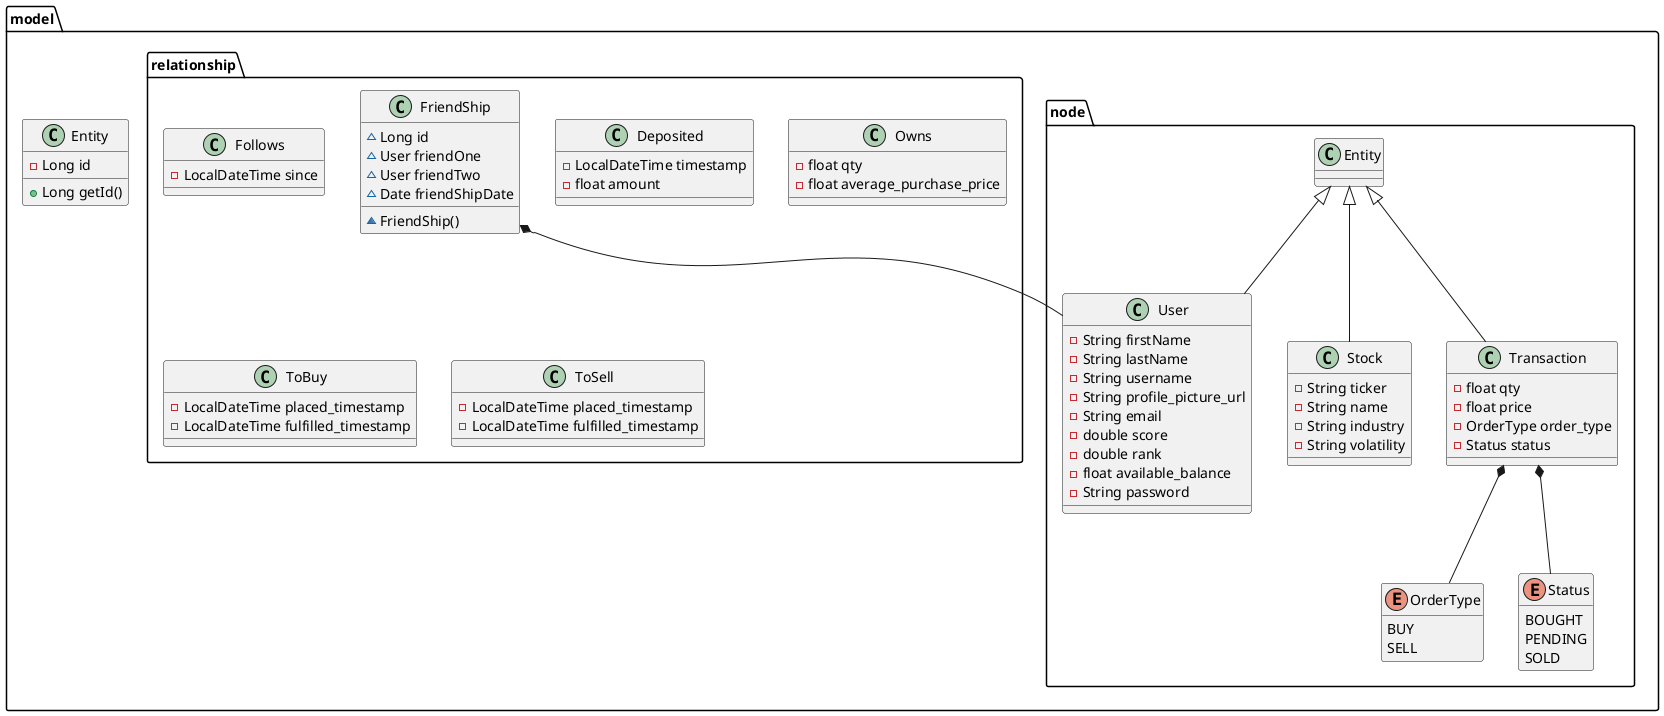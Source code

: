 @startuml

package model {
    class Entity {
        -Long id
        +Long getId()
    }

    package node {
        class User extends Entity {
            -String firstName
            -String lastName
            -String username
            -String profile_picture_url
            -String email
            -double score
            -double rank
            -float available_balance
            -String password
        }

        class Stock extends Entity {
            -String ticker
            -String name
            -String industry
            -String volatility
        }

        class Transaction extends Entity {
            -float qty
            -float price
            -OrderType order_type
            -Status status
        }

        enum OrderType {
            BUY
            SELL
        }

        enum Status {
            BOUGHT
            PENDING
            SOLD
        }
        hide OrderType methods
        hide Status methods
    }

    package relationship {
        class FriendShip {
            ~Long id
            ~User friendOne
            ~User friendTwo
            ~Date friendShipDate
            ~FriendShip()
        }

        class Follows {
            -LocalDateTime since
        }

        class Deposited {
            -LocalDateTime timestamp
            -float amount
        }

        class Owns {
            -float qty
            -float average_purchase_price
        }

        class ToBuy {
            -LocalDateTime placed_timestamp
            -LocalDateTime fulfilled_timestamp
        }

        class ToSell {
            -LocalDateTime placed_timestamp
            -LocalDateTime fulfilled_timestamp
        }
    }

   /'
    ' Relationships
    '/
    Transaction *-- OrderType
    Transaction *-- Status

    FriendShip *-- User
}

@enduml